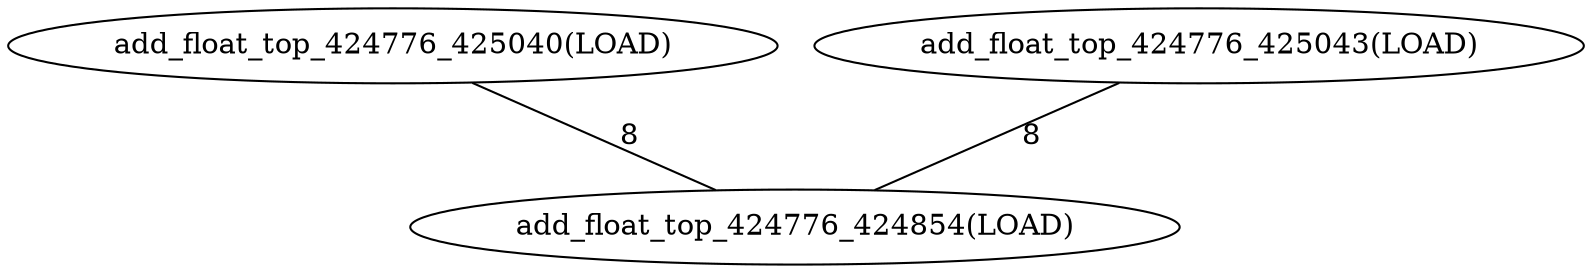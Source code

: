 graph G {
0[label="add_float_top_424776_424854(LOAD)"];
1[label="add_float_top_424776_425040(LOAD)"];
2[label="add_float_top_424776_425043(LOAD)"];
1--0 [label="8"];
2--0 [label="8"];
}

